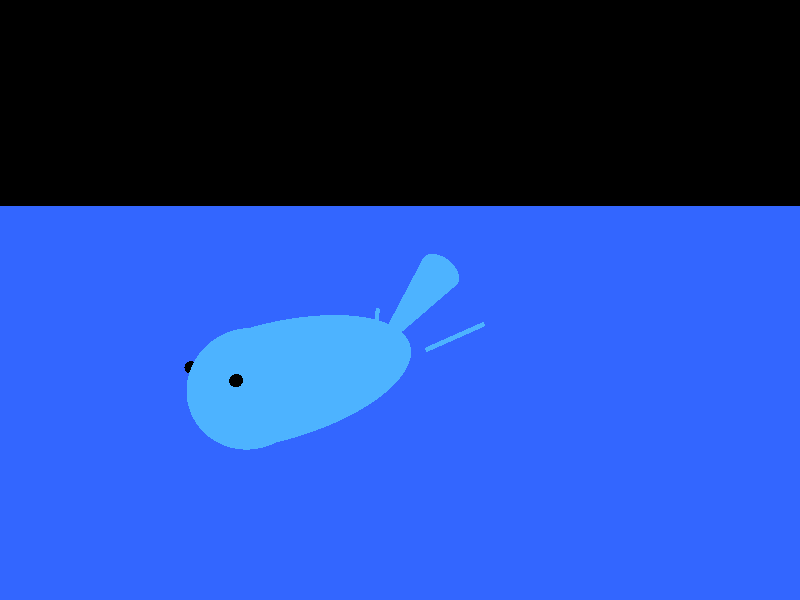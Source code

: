 camera {
  location <8, 3, -10> 
  look_at <0, 1, 0>
}

light_source {
  <0, 10, -10>
  color rgb <1, 1, 1>
}

#declare Fish_Texture = texture {
  pigment { color rgb <0.3, 0.7, 1> } 
  finish {
    reflection 0.2   
    specular 0.8     
    ambient 0.2    
  }
}

isosurface {
  function {
    // Формула для тела рыбы в форме капли (обратный эллипсоид)
    pow(x, 2)/1.5 + pow(y, 2)/1 + pow(z/3 + 1, 2) - 1
    // Сужение в области хвоста
    - 0.3 * exp(-3 * pow(z - 2, 2))
  }
  max_gradient 5
  contained_by { box { <-2, -1.5, -4>, <2, 2, 4> } } 
  texture { Fish_Texture }
}

// Голова
sphere {
  <0, 0, -4>, 1 
  texture { Fish_Texture }
}

// Позиция правый глаз
sphere {
  <0.6, 0.4, -4.7>, 0.1
  texture {
    pigment { color rgb <0, 0, 0> }
  }
}

// Левый глаз
sphere {
  <-0.6, 0.4, -4.7>, 0.1
  texture {
    pigment { color rgb <0, 0, 0> }
  }
}

// Правый плавник
cylinder {
  <0.7, 0, 0>, <1.5, 0.5, 1>, 0.05
  texture { Fish_Texture }
}

// Левый плавник
cylinder {
  <-0.7, 0, 0>, <-1.5, 0.5, 1>, 0.05  
  texture { Fish_Texture }
}

// Верхний плавник
cone {
  <0, 0.2, -0.5>, 0.1,
  <0, 1.5, 1.5>, 0.5
  texture { Fish_Texture }
}


plane {
  y, -2
  texture {
    pigment { color rgb <0.2, 0.4, 1> } 
    finish {
      reflection 0.5
    }
  }
}

